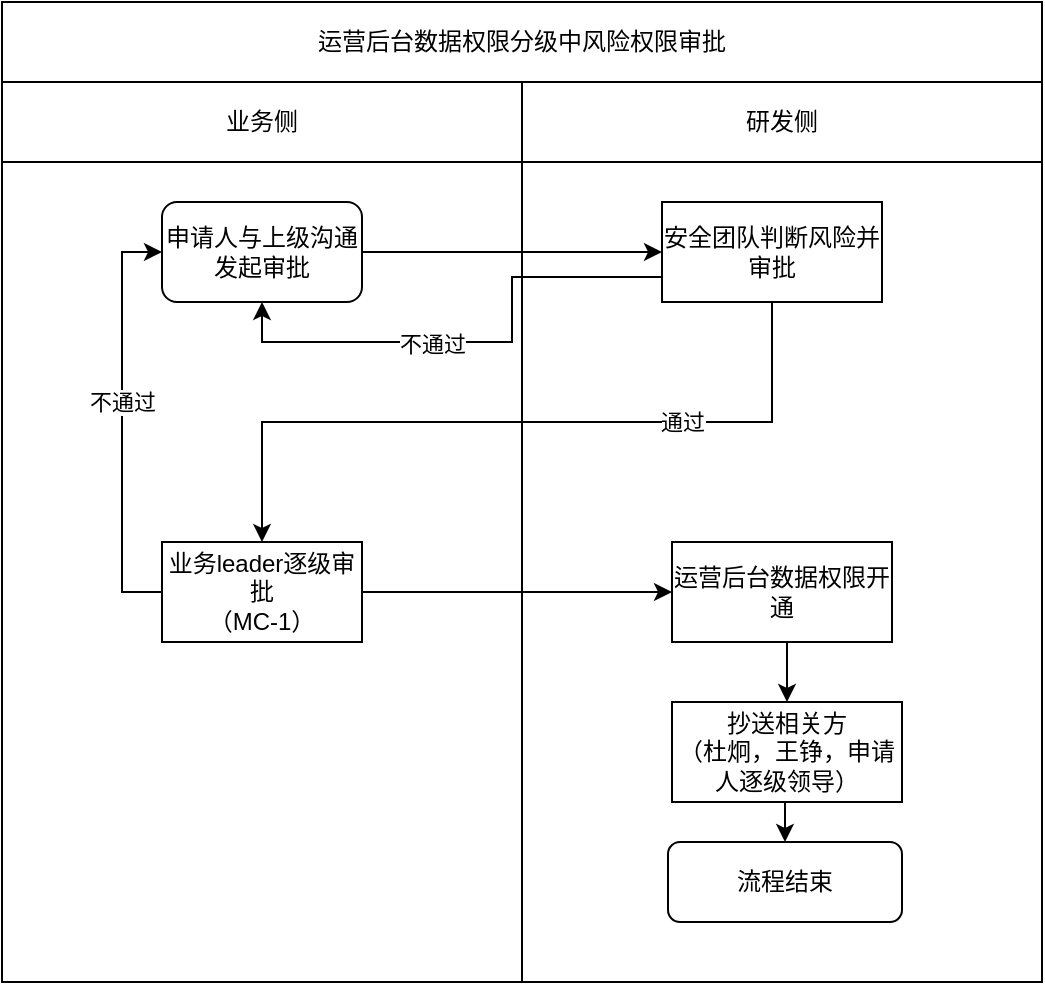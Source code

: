 <mxfile version="14.8.4" type="github">
  <diagram id="j4X7_0BhkkpB89f-EDD_" name="Page-1">
    <mxGraphModel dx="946" dy="553" grid="1" gridSize="10" guides="1" tooltips="1" connect="1" arrows="1" fold="1" page="1" pageScale="1" pageWidth="827" pageHeight="1169" math="0" shadow="0">
      <root>
        <mxCell id="0" />
        <mxCell id="1" parent="0" />
        <mxCell id="z-b_h30887YkjSEd3DId-1" value="业务侧" style="rounded=0;whiteSpace=wrap;html=1;" vertex="1" parent="1">
          <mxGeometry x="100" y="70" width="260" height="40" as="geometry" />
        </mxCell>
        <mxCell id="z-b_h30887YkjSEd3DId-2" value="研发侧" style="rounded=0;whiteSpace=wrap;html=1;" vertex="1" parent="1">
          <mxGeometry x="360" y="70" width="260" height="40" as="geometry" />
        </mxCell>
        <mxCell id="z-b_h30887YkjSEd3DId-3" value="" style="rounded=0;whiteSpace=wrap;html=1;" vertex="1" parent="1">
          <mxGeometry x="100" y="110" width="260" height="410" as="geometry" />
        </mxCell>
        <mxCell id="z-b_h30887YkjSEd3DId-5" value="" style="rounded=0;whiteSpace=wrap;html=1;" vertex="1" parent="1">
          <mxGeometry x="360" y="110" width="260" height="410" as="geometry" />
        </mxCell>
        <mxCell id="z-b_h30887YkjSEd3DId-11" style="edgeStyle=orthogonalEdgeStyle;rounded=0;orthogonalLoop=1;jettySize=auto;html=1;entryX=0;entryY=0.5;entryDx=0;entryDy=0;" edge="1" parent="1" source="z-b_h30887YkjSEd3DId-6">
          <mxGeometry relative="1" as="geometry">
            <mxPoint x="430" y="155" as="targetPoint" />
          </mxGeometry>
        </mxCell>
        <mxCell id="z-b_h30887YkjSEd3DId-6" value="申请人与上级沟通发起审批" style="rounded=1;whiteSpace=wrap;html=1;" vertex="1" parent="1">
          <mxGeometry x="180" y="130" width="100" height="50" as="geometry" />
        </mxCell>
        <mxCell id="z-b_h30887YkjSEd3DId-15" style="edgeStyle=orthogonalEdgeStyle;rounded=0;orthogonalLoop=1;jettySize=auto;html=1;exitX=0;exitY=0.75;exitDx=0;exitDy=0;entryX=0.5;entryY=1;entryDx=0;entryDy=0;" edge="1" parent="1" source="z-b_h30887YkjSEd3DId-19" target="z-b_h30887YkjSEd3DId-6">
          <mxGeometry relative="1" as="geometry">
            <mxPoint x="430" y="170" as="sourcePoint" />
          </mxGeometry>
        </mxCell>
        <mxCell id="z-b_h30887YkjSEd3DId-16" value="不通过" style="edgeLabel;html=1;align=center;verticalAlign=middle;resizable=0;points=[];" vertex="1" connectable="0" parent="z-b_h30887YkjSEd3DId-15">
          <mxGeometry x="0.169" y="1" relative="1" as="geometry">
            <mxPoint as="offset" />
          </mxGeometry>
        </mxCell>
        <mxCell id="z-b_h30887YkjSEd3DId-22" style="edgeStyle=orthogonalEdgeStyle;rounded=0;orthogonalLoop=1;jettySize=auto;html=1;exitX=0.5;exitY=1;exitDx=0;exitDy=0;entryX=0.5;entryY=0;entryDx=0;entryDy=0;" edge="1" parent="1" source="z-b_h30887YkjSEd3DId-19" target="z-b_h30887YkjSEd3DId-21">
          <mxGeometry relative="1" as="geometry" />
        </mxCell>
        <mxCell id="z-b_h30887YkjSEd3DId-23" value="通过" style="edgeLabel;html=1;align=center;verticalAlign=middle;resizable=0;points=[];" vertex="1" connectable="0" parent="z-b_h30887YkjSEd3DId-22">
          <mxGeometry x="-0.44" relative="1" as="geometry">
            <mxPoint as="offset" />
          </mxGeometry>
        </mxCell>
        <mxCell id="z-b_h30887YkjSEd3DId-19" value="安全团队判断风险并审批" style="rounded=0;whiteSpace=wrap;html=1;" vertex="1" parent="1">
          <mxGeometry x="430" y="130" width="110" height="50" as="geometry" />
        </mxCell>
        <mxCell id="z-b_h30887YkjSEd3DId-24" style="edgeStyle=orthogonalEdgeStyle;rounded=0;orthogonalLoop=1;jettySize=auto;html=1;exitX=0;exitY=0.5;exitDx=0;exitDy=0;entryX=0;entryY=0.5;entryDx=0;entryDy=0;" edge="1" parent="1" source="z-b_h30887YkjSEd3DId-21" target="z-b_h30887YkjSEd3DId-6">
          <mxGeometry relative="1" as="geometry" />
        </mxCell>
        <mxCell id="z-b_h30887YkjSEd3DId-25" value="不通过" style="edgeLabel;html=1;align=center;verticalAlign=middle;resizable=0;points=[];" vertex="1" connectable="0" parent="z-b_h30887YkjSEd3DId-24">
          <mxGeometry x="0.1" relative="1" as="geometry">
            <mxPoint as="offset" />
          </mxGeometry>
        </mxCell>
        <mxCell id="z-b_h30887YkjSEd3DId-26" style="edgeStyle=orthogonalEdgeStyle;rounded=0;orthogonalLoop=1;jettySize=auto;html=1;exitX=1;exitY=0.5;exitDx=0;exitDy=0;entryX=0;entryY=0.5;entryDx=0;entryDy=0;" edge="1" parent="1" source="z-b_h30887YkjSEd3DId-21" target="z-b_h30887YkjSEd3DId-27">
          <mxGeometry relative="1" as="geometry">
            <mxPoint x="390" y="275" as="targetPoint" />
          </mxGeometry>
        </mxCell>
        <mxCell id="z-b_h30887YkjSEd3DId-21" value="业务leader逐级审批&lt;br&gt;（MC-1）" style="rounded=0;whiteSpace=wrap;html=1;" vertex="1" parent="1">
          <mxGeometry x="180" y="300" width="100" height="50" as="geometry" />
        </mxCell>
        <mxCell id="z-b_h30887YkjSEd3DId-36" style="edgeStyle=orthogonalEdgeStyle;rounded=0;orthogonalLoop=1;jettySize=auto;html=1;exitX=0.5;exitY=1;exitDx=0;exitDy=0;entryX=0.5;entryY=0;entryDx=0;entryDy=0;" edge="1" parent="1" source="z-b_h30887YkjSEd3DId-27" target="z-b_h30887YkjSEd3DId-35">
          <mxGeometry relative="1" as="geometry" />
        </mxCell>
        <mxCell id="z-b_h30887YkjSEd3DId-27" value="运营后台数据权限开通" style="rounded=0;whiteSpace=wrap;html=1;" vertex="1" parent="1">
          <mxGeometry x="435" y="300" width="110" height="50" as="geometry" />
        </mxCell>
        <mxCell id="z-b_h30887YkjSEd3DId-29" value="运营后台数据权限分级中风险权限审批" style="rounded=0;whiteSpace=wrap;html=1;" vertex="1" parent="1">
          <mxGeometry x="100" y="30" width="520" height="40" as="geometry" />
        </mxCell>
        <mxCell id="z-b_h30887YkjSEd3DId-38" style="edgeStyle=orthogonalEdgeStyle;rounded=0;orthogonalLoop=1;jettySize=auto;html=1;exitX=0.5;exitY=1;exitDx=0;exitDy=0;entryX=0.5;entryY=0;entryDx=0;entryDy=0;" edge="1" parent="1" source="z-b_h30887YkjSEd3DId-35" target="z-b_h30887YkjSEd3DId-37">
          <mxGeometry relative="1" as="geometry" />
        </mxCell>
        <mxCell id="z-b_h30887YkjSEd3DId-35" value="抄送相关方&lt;br&gt;（杜炯，王铮，申请人逐级领导）" style="rounded=0;whiteSpace=wrap;html=1;" vertex="1" parent="1">
          <mxGeometry x="435" y="380" width="115" height="50" as="geometry" />
        </mxCell>
        <mxCell id="z-b_h30887YkjSEd3DId-37" value="流程结束" style="rounded=1;whiteSpace=wrap;html=1;" vertex="1" parent="1">
          <mxGeometry x="433" y="450" width="117" height="40" as="geometry" />
        </mxCell>
      </root>
    </mxGraphModel>
  </diagram>
</mxfile>
